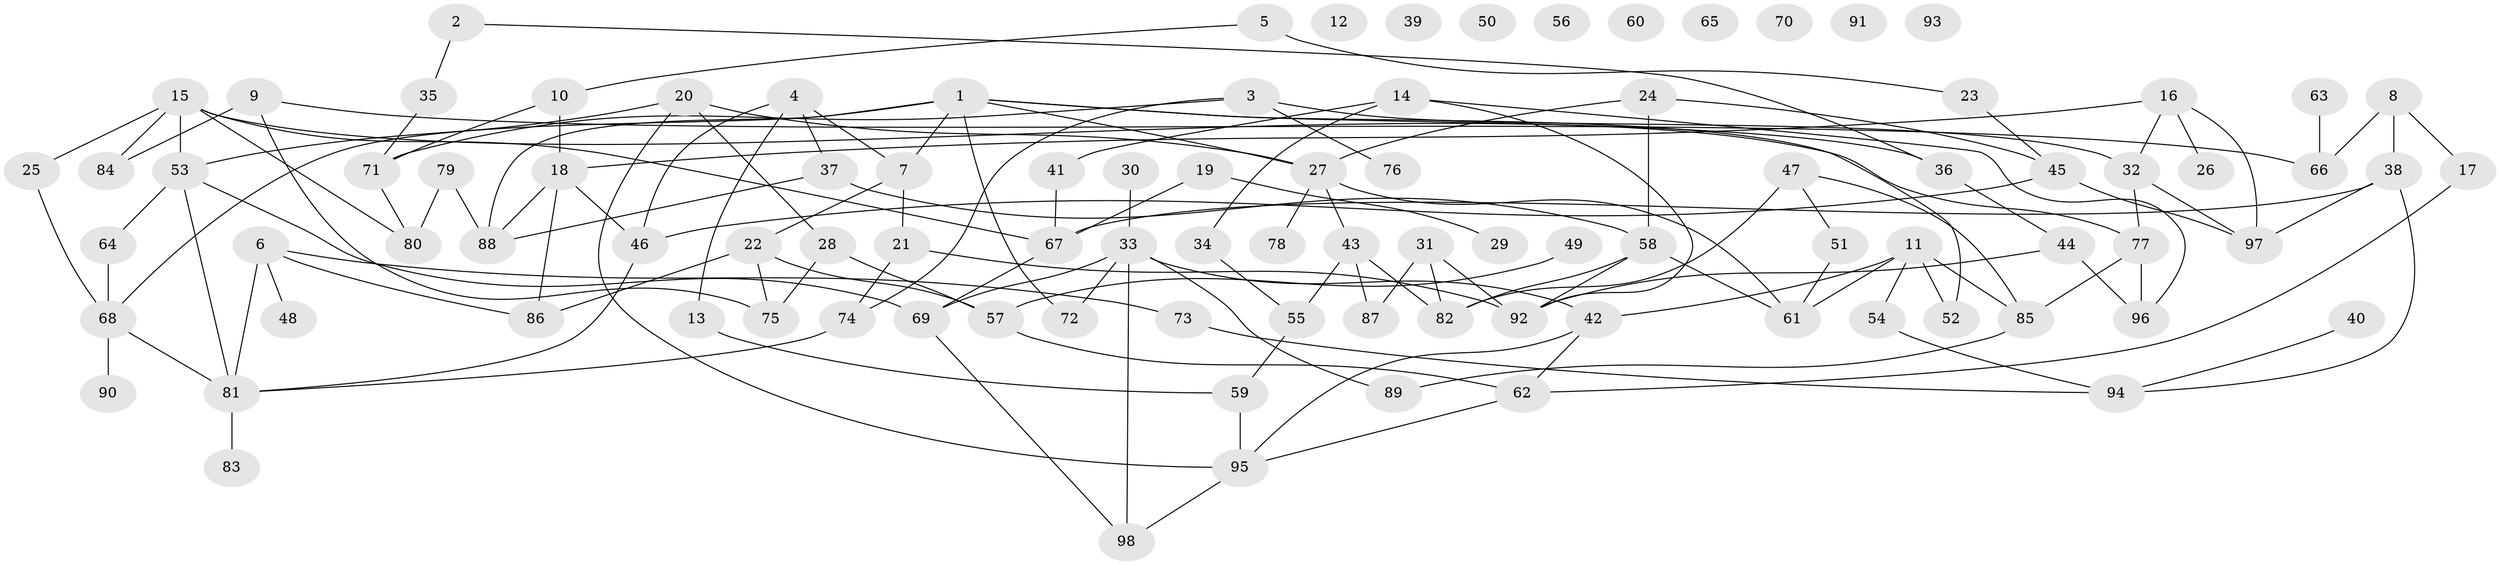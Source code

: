 // Generated by graph-tools (version 1.1) at 2025/25/03/09/25 03:25:13]
// undirected, 98 vertices, 141 edges
graph export_dot {
graph [start="1"]
  node [color=gray90,style=filled];
  1;
  2;
  3;
  4;
  5;
  6;
  7;
  8;
  9;
  10;
  11;
  12;
  13;
  14;
  15;
  16;
  17;
  18;
  19;
  20;
  21;
  22;
  23;
  24;
  25;
  26;
  27;
  28;
  29;
  30;
  31;
  32;
  33;
  34;
  35;
  36;
  37;
  38;
  39;
  40;
  41;
  42;
  43;
  44;
  45;
  46;
  47;
  48;
  49;
  50;
  51;
  52;
  53;
  54;
  55;
  56;
  57;
  58;
  59;
  60;
  61;
  62;
  63;
  64;
  65;
  66;
  67;
  68;
  69;
  70;
  71;
  72;
  73;
  74;
  75;
  76;
  77;
  78;
  79;
  80;
  81;
  82;
  83;
  84;
  85;
  86;
  87;
  88;
  89;
  90;
  91;
  92;
  93;
  94;
  95;
  96;
  97;
  98;
  1 -- 7;
  1 -- 27;
  1 -- 36;
  1 -- 52;
  1 -- 68;
  1 -- 72;
  1 -- 88;
  2 -- 35;
  2 -- 36;
  3 -- 32;
  3 -- 71;
  3 -- 74;
  3 -- 76;
  4 -- 7;
  4 -- 13;
  4 -- 37;
  4 -- 46;
  5 -- 10;
  5 -- 23;
  6 -- 48;
  6 -- 73;
  6 -- 81;
  6 -- 86;
  7 -- 21;
  7 -- 22;
  8 -- 17;
  8 -- 38;
  8 -- 66;
  9 -- 66;
  9 -- 75;
  9 -- 84;
  10 -- 18;
  10 -- 71;
  11 -- 42;
  11 -- 52;
  11 -- 54;
  11 -- 61;
  11 -- 85;
  13 -- 59;
  14 -- 34;
  14 -- 41;
  14 -- 92;
  14 -- 96;
  15 -- 25;
  15 -- 53;
  15 -- 67;
  15 -- 77;
  15 -- 80;
  15 -- 84;
  16 -- 18;
  16 -- 26;
  16 -- 32;
  16 -- 97;
  17 -- 62;
  18 -- 46;
  18 -- 86;
  18 -- 88;
  19 -- 29;
  19 -- 67;
  20 -- 27;
  20 -- 28;
  20 -- 53;
  20 -- 95;
  21 -- 74;
  21 -- 92;
  22 -- 57;
  22 -- 75;
  22 -- 86;
  23 -- 45;
  24 -- 27;
  24 -- 45;
  24 -- 58;
  25 -- 68;
  27 -- 43;
  27 -- 61;
  27 -- 78;
  28 -- 57;
  28 -- 75;
  30 -- 33;
  31 -- 82;
  31 -- 87;
  31 -- 92;
  32 -- 77;
  32 -- 97;
  33 -- 42;
  33 -- 69;
  33 -- 72;
  33 -- 89;
  33 -- 98;
  34 -- 55;
  35 -- 71;
  36 -- 44;
  37 -- 58;
  37 -- 88;
  38 -- 67;
  38 -- 94;
  38 -- 97;
  40 -- 94;
  41 -- 67;
  42 -- 62;
  42 -- 95;
  43 -- 55;
  43 -- 82;
  43 -- 87;
  44 -- 92;
  44 -- 96;
  45 -- 46;
  45 -- 97;
  46 -- 81;
  47 -- 51;
  47 -- 82;
  47 -- 85;
  49 -- 57;
  51 -- 61;
  53 -- 64;
  53 -- 69;
  53 -- 81;
  54 -- 94;
  55 -- 59;
  57 -- 62;
  58 -- 61;
  58 -- 82;
  58 -- 92;
  59 -- 95;
  62 -- 95;
  63 -- 66;
  64 -- 68;
  67 -- 69;
  68 -- 81;
  68 -- 90;
  69 -- 98;
  71 -- 80;
  73 -- 94;
  74 -- 81;
  77 -- 85;
  77 -- 96;
  79 -- 80;
  79 -- 88;
  81 -- 83;
  85 -- 89;
  95 -- 98;
}
